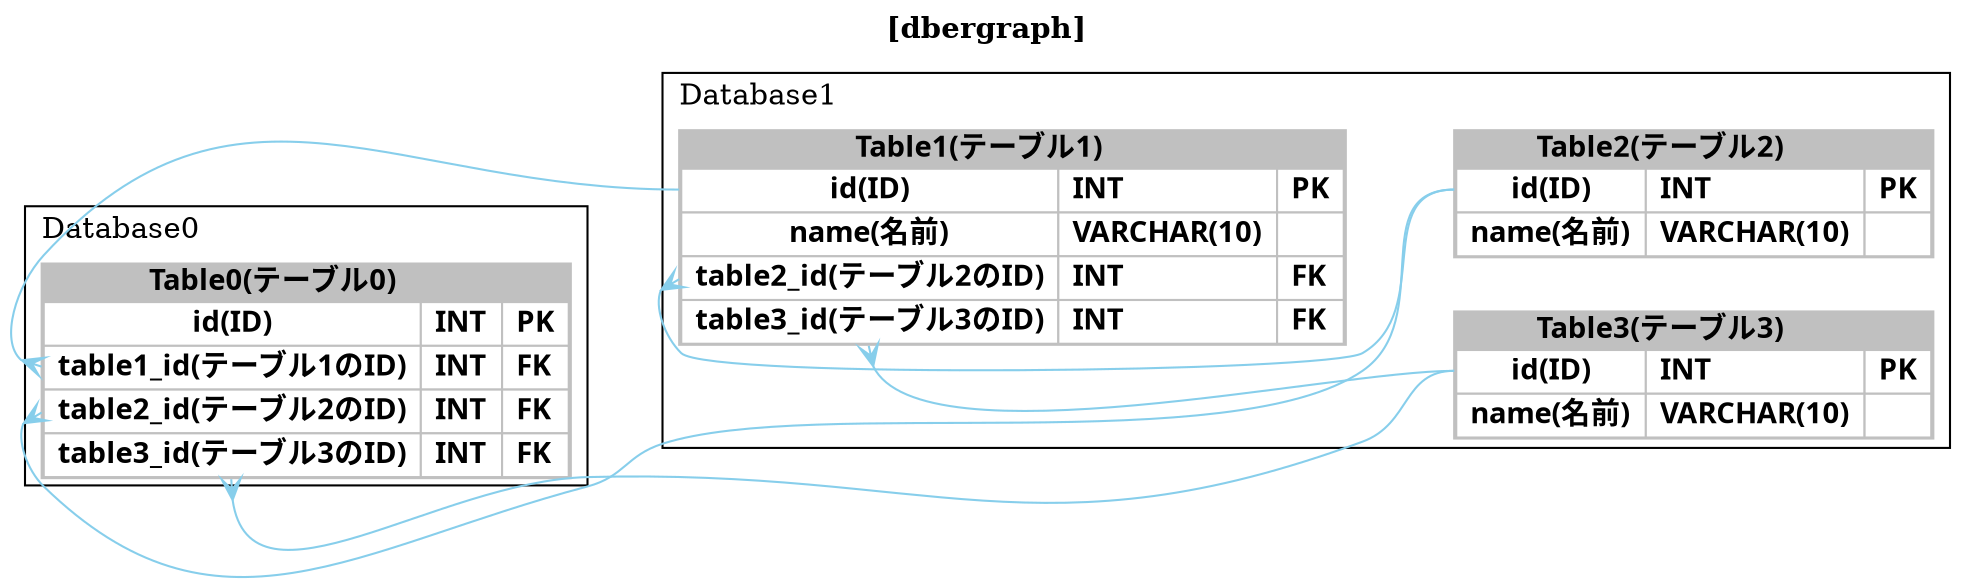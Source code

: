 digraph {
	graph [bgcolor=white dpi=350 fontcolor=black label=<<b>[dbergraph]</b>> labeljust=c labelloc=t margin=0 rankdir=LR]
	node [fontname="Yu Mincho Demibold" shape=none]
	edge [color=skyblue]
	subgraph cluster_Database0 {
		color=black fontcolor=black label=Database0 labeljust=l
		Database0_Table0 [label=<<font color="black"><table border="1" cellspacing="0" cellpadding="0" color="gray" bgcolor="gray"><tr><td colspan="2"><b>Table0(テーブル0)</b></td></tr><tr><td bgcolor="white" cellpadding="2" port="id"> id(ID) </td><td bgcolor="white" cellpadding="2" align="left"> INT </td><td bgcolor="white" cellpadding="2" align="left"> PK </td></tr><tr><td bgcolor="white" cellpadding="2" port="table1_id"> table1_id(テーブル1のID) </td><td bgcolor="white" cellpadding="2" align="left"> INT </td><td bgcolor="white" cellpadding="2" align="left"> FK </td></tr><tr><td bgcolor="white" cellpadding="2" port="table2_id"> table2_id(テーブル2のID) </td><td bgcolor="white" cellpadding="2" align="left"> INT </td><td bgcolor="white" cellpadding="2" align="left"> FK </td></tr><tr><td bgcolor="white" cellpadding="2" port="table3_id"> table3_id(テーブル3のID) </td><td bgcolor="white" cellpadding="2" align="left"> INT </td><td bgcolor="white" cellpadding="2" align="left"> FK </td></tr></table></font>>]
	}
	subgraph cluster_Database1 {
		color=black fontcolor=black label=Database1 labeljust=l
		Database1_Table1 [label=<<font color="black"><table border="1" cellspacing="0" cellpadding="0" color="gray" bgcolor="gray"><tr><td colspan="2"><b>Table1(テーブル1)</b></td></tr><tr><td bgcolor="white" cellpadding="2" port="id"> id(ID) </td><td bgcolor="white" cellpadding="2" align="left"> INT </td><td bgcolor="white" cellpadding="2" align="left"> PK </td></tr><tr><td bgcolor="white" cellpadding="2" port="name"> name(名前) </td><td bgcolor="white" cellpadding="2" align="left"> VARCHAR(10) </td><td bgcolor="white" cellpadding="2" align="left">  </td></tr><tr><td bgcolor="white" cellpadding="2" port="table2_id"> table2_id(テーブル2のID) </td><td bgcolor="white" cellpadding="2" align="left"> INT </td><td bgcolor="white" cellpadding="2" align="left"> FK </td></tr><tr><td bgcolor="white" cellpadding="2" port="table3_id"> table3_id(テーブル3のID) </td><td bgcolor="white" cellpadding="2" align="left"> INT </td><td bgcolor="white" cellpadding="2" align="left"> FK </td></tr></table></font>>]
		Database1_Table2 [label=<<font color="black"><table border="1" cellspacing="0" cellpadding="0" color="gray" bgcolor="gray"><tr><td colspan="2"><b>Table2(テーブル2)</b></td></tr><tr><td bgcolor="white" cellpadding="2" port="id"> id(ID) </td><td bgcolor="white" cellpadding="2" align="left"> INT </td><td bgcolor="white" cellpadding="2" align="left"> PK </td></tr><tr><td bgcolor="white" cellpadding="2" port="name"> name(名前) </td><td bgcolor="white" cellpadding="2" align="left"> VARCHAR(10) </td><td bgcolor="white" cellpadding="2" align="left">  </td></tr></table></font>>]
		Database1_Table3 [label=<<font color="black"><table border="1" cellspacing="0" cellpadding="0" color="gray" bgcolor="gray"><tr><td colspan="2"><b>Table3(テーブル3)</b></td></tr><tr><td bgcolor="white" cellpadding="2" port="id"> id(ID) </td><td bgcolor="white" cellpadding="2" align="left"> INT </td><td bgcolor="white" cellpadding="2" align="left"> PK </td></tr><tr><td bgcolor="white" cellpadding="2" port="name"> name(名前) </td><td bgcolor="white" cellpadding="2" align="left"> VARCHAR(10) </td><td bgcolor="white" cellpadding="2" align="left">  </td></tr></table></font>>]
	}
	Database0_Table0:table1_id -> Database1_Table1:id [arrowtail=crow dir=back]
	Database0_Table0:table2_id -> Database1_Table2:id [arrowtail=crow dir=back]
	Database1_Table1:table2_id -> Database1_Table2:id [arrowtail=crow dir=back]
	Database0_Table0:table3_id -> Database1_Table3:id [arrowtail=crow dir=back]
	Database1_Table1:table3_id -> Database1_Table3:id [arrowtail=crow dir=back]
}
